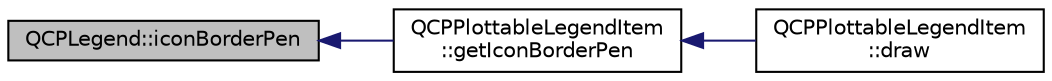 digraph "QCPLegend::iconBorderPen"
{
  edge [fontname="Helvetica",fontsize="10",labelfontname="Helvetica",labelfontsize="10"];
  node [fontname="Helvetica",fontsize="10",shape=record];
  rankdir="LR";
  Node47 [label="QCPLegend::iconBorderPen",height=0.2,width=0.4,color="black", fillcolor="grey75", style="filled", fontcolor="black"];
  Node47 -> Node48 [dir="back",color="midnightblue",fontsize="10",style="solid",fontname="Helvetica"];
  Node48 [label="QCPPlottableLegendItem\l::getIconBorderPen",height=0.2,width=0.4,color="black", fillcolor="white", style="filled",URL="$class_q_c_p_plottable_legend_item.html#afa81a8bd4434ec249efbbfc2a030a752"];
  Node48 -> Node49 [dir="back",color="midnightblue",fontsize="10",style="solid",fontname="Helvetica"];
  Node49 [label="QCPPlottableLegendItem\l::draw",height=0.2,width=0.4,color="black", fillcolor="white", style="filled",URL="$class_q_c_p_plottable_legend_item.html#a68a781c3de4f9959fdf82075052d43aa"];
}
